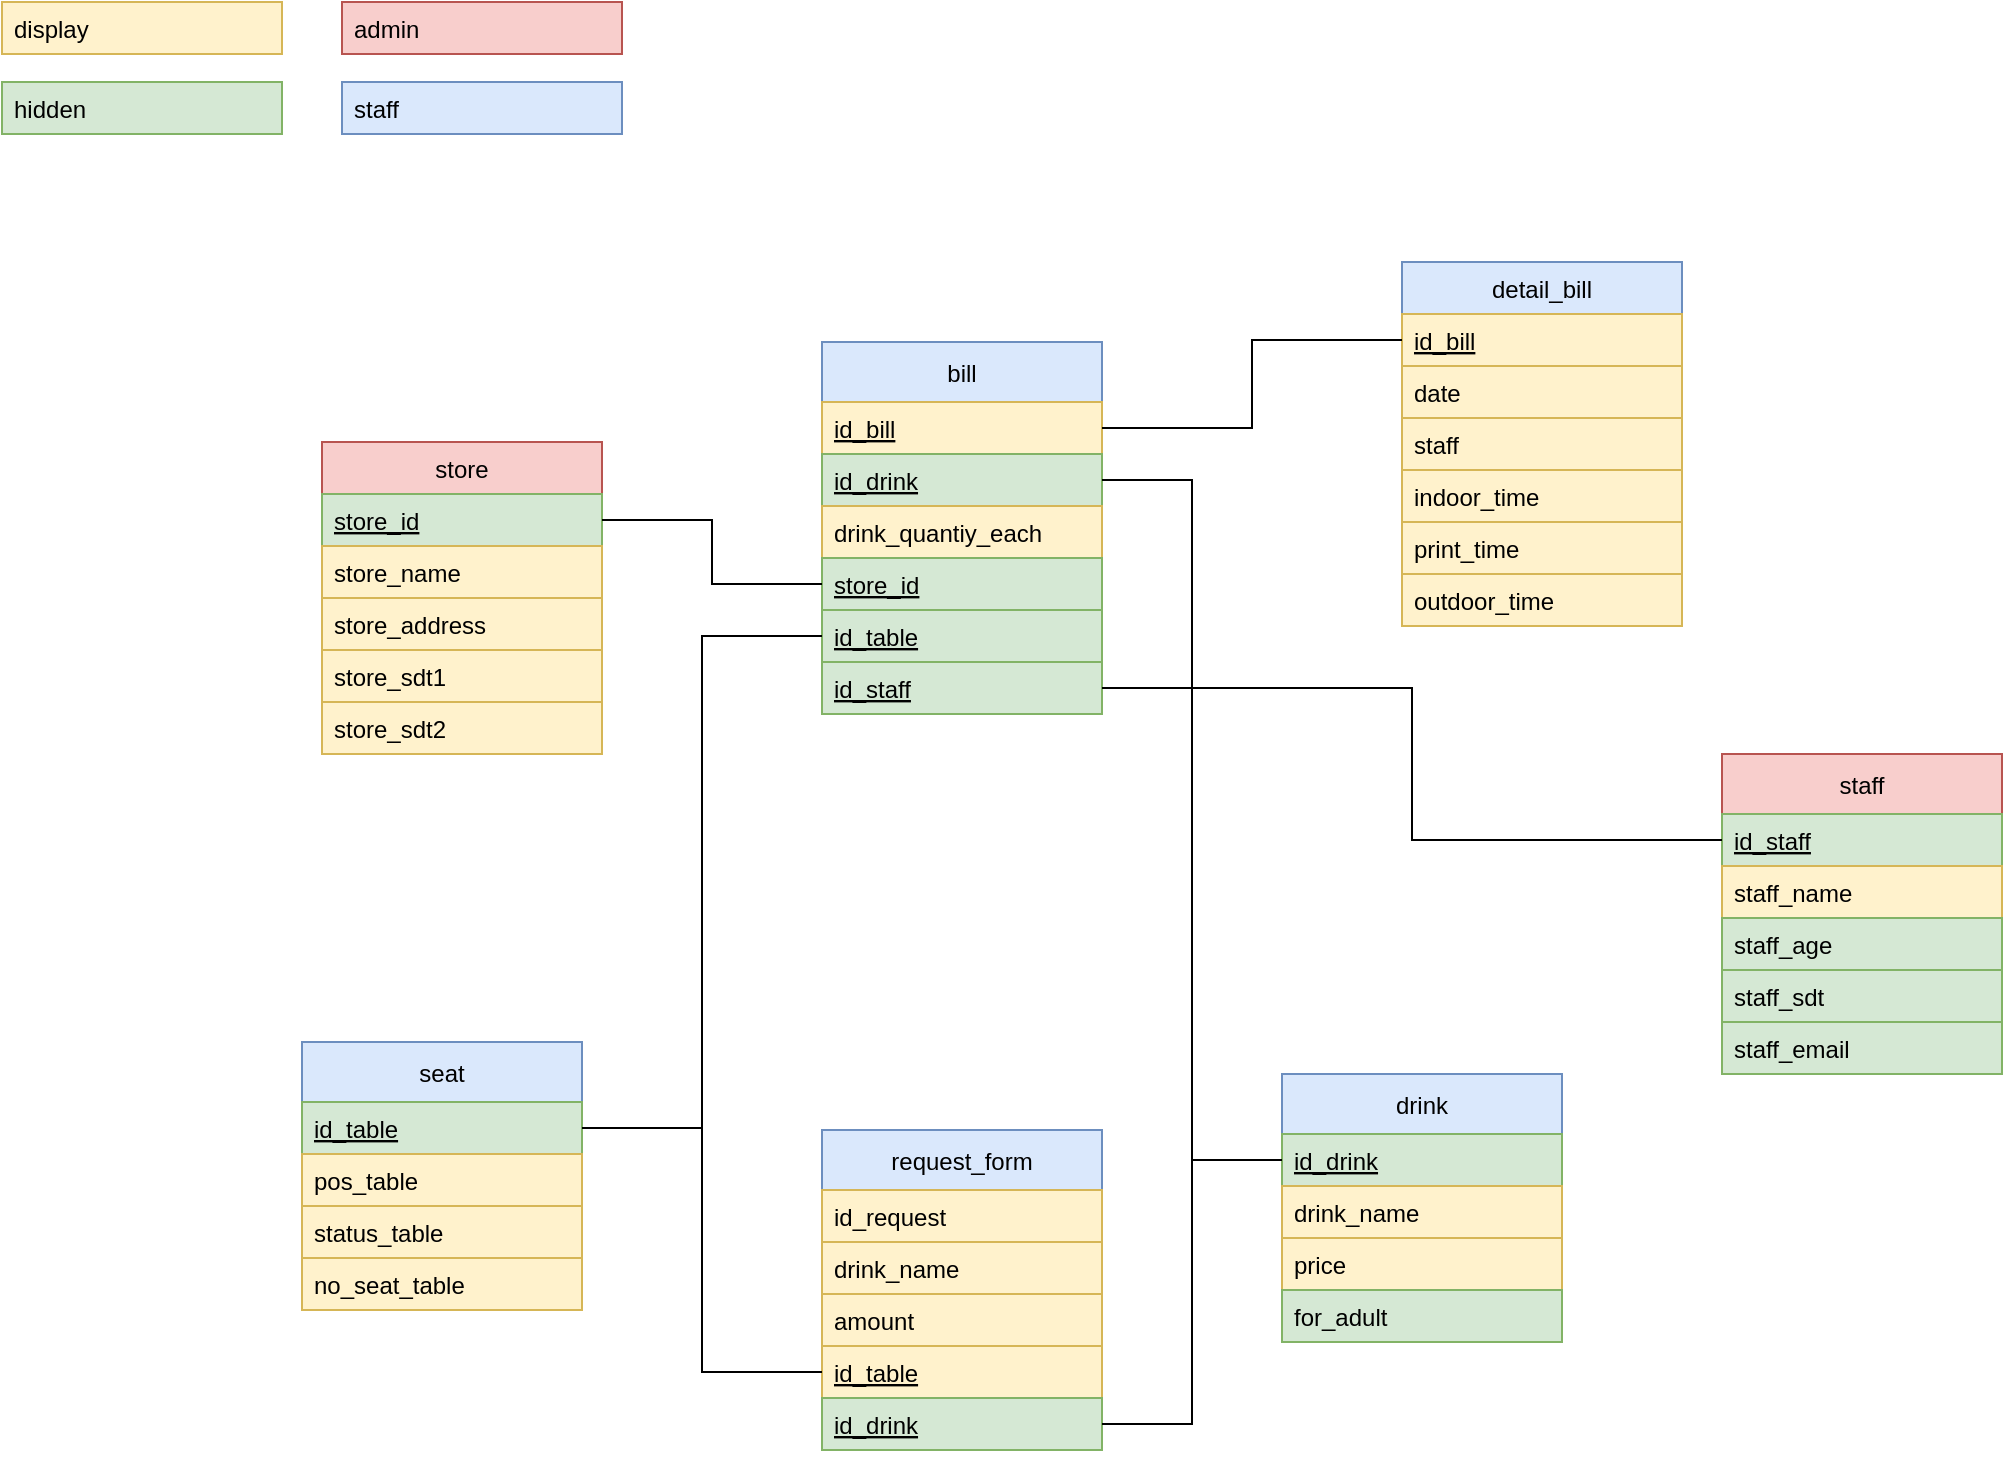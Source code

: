 <mxfile version="13.9.9" type="device"><diagram id="ca53N2-iEdh8eV3fxpXH" name="Page-1"><mxGraphModel dx="1937" dy="1318" grid="1" gridSize="10" guides="1" tooltips="1" connect="1" arrows="1" fold="1" page="1" pageScale="1" pageWidth="1169" pageHeight="827" math="0" shadow="0"><root><mxCell id="0"/><mxCell id="1" parent="0"/><mxCell id="Usl0Y4bVZaGzmT8zEbpA-1" value="store" style="swimlane;fontStyle=0;childLayout=stackLayout;horizontal=1;startSize=26;fillColor=#f8cecc;horizontalStack=0;resizeParent=1;resizeParentMax=0;resizeLast=0;collapsible=1;marginBottom=0;strokeColor=#b85450;" parent="1" vertex="1"><mxGeometry x="100" y="190" width="140" height="156" as="geometry"/></mxCell><mxCell id="Usl0Y4bVZaGzmT8zEbpA-2" value="store_id" style="text;strokeColor=#82b366;fillColor=#d5e8d4;align=left;verticalAlign=top;spacingLeft=4;spacingRight=4;overflow=hidden;rotatable=0;points=[[0,0.5],[1,0.5]];portConstraint=eastwest;fontStyle=4" parent="Usl0Y4bVZaGzmT8zEbpA-1" vertex="1"><mxGeometry y="26" width="140" height="26" as="geometry"/></mxCell><mxCell id="oaGTayshgO-2Ye3UxT4G-15" value="store_name" style="text;strokeColor=#d6b656;fillColor=#fff2cc;align=left;verticalAlign=top;spacingLeft=4;spacingRight=4;overflow=hidden;rotatable=0;points=[[0,0.5],[1,0.5]];portConstraint=eastwest;" parent="Usl0Y4bVZaGzmT8zEbpA-1" vertex="1"><mxGeometry y="52" width="140" height="26" as="geometry"/></mxCell><mxCell id="Usl0Y4bVZaGzmT8zEbpA-3" value="store_address" style="text;strokeColor=#d6b656;fillColor=#fff2cc;align=left;verticalAlign=top;spacingLeft=4;spacingRight=4;overflow=hidden;rotatable=0;points=[[0,0.5],[1,0.5]];portConstraint=eastwest;" parent="Usl0Y4bVZaGzmT8zEbpA-1" vertex="1"><mxGeometry y="78" width="140" height="26" as="geometry"/></mxCell><mxCell id="Usl0Y4bVZaGzmT8zEbpA-4" value="store_sdt1" style="text;strokeColor=#d6b656;fillColor=#fff2cc;align=left;verticalAlign=top;spacingLeft=4;spacingRight=4;overflow=hidden;rotatable=0;points=[[0,0.5],[1,0.5]];portConstraint=eastwest;" parent="Usl0Y4bVZaGzmT8zEbpA-1" vertex="1"><mxGeometry y="104" width="140" height="26" as="geometry"/></mxCell><mxCell id="Usl0Y4bVZaGzmT8zEbpA-5" value="store_sdt2" style="text;strokeColor=#d6b656;fillColor=#fff2cc;align=left;verticalAlign=top;spacingLeft=4;spacingRight=4;overflow=hidden;rotatable=0;points=[[0,0.5],[1,0.5]];portConstraint=eastwest;" parent="Usl0Y4bVZaGzmT8zEbpA-1" vertex="1"><mxGeometry y="130" width="140" height="26" as="geometry"/></mxCell><mxCell id="Usl0Y4bVZaGzmT8zEbpA-6" value="bill" style="swimlane;fontStyle=0;childLayout=stackLayout;horizontal=1;startSize=30;fillColor=#dae8fc;horizontalStack=0;resizeParent=1;resizeParentMax=0;resizeLast=0;collapsible=1;marginBottom=0;strokeColor=#6c8ebf;" parent="1" vertex="1"><mxGeometry x="350" y="140" width="140" height="186" as="geometry"/></mxCell><mxCell id="Usl0Y4bVZaGzmT8zEbpA-7" value="id_bill" style="text;strokeColor=#d6b656;fillColor=#fff2cc;align=left;verticalAlign=top;spacingLeft=4;spacingRight=4;overflow=hidden;rotatable=0;points=[[0,0.5],[1,0.5]];portConstraint=eastwest;fontStyle=4" parent="Usl0Y4bVZaGzmT8zEbpA-6" vertex="1"><mxGeometry y="30" width="140" height="26" as="geometry"/></mxCell><mxCell id="oaGTayshgO-2Ye3UxT4G-13" value="id_drink" style="text;strokeColor=#82b366;fillColor=#d5e8d4;align=left;verticalAlign=top;spacingLeft=4;spacingRight=4;overflow=hidden;rotatable=0;points=[[0,0.5],[1,0.5]];portConstraint=eastwest;fontStyle=4" parent="Usl0Y4bVZaGzmT8zEbpA-6" vertex="1"><mxGeometry y="56" width="140" height="26" as="geometry"/></mxCell><mxCell id="oaGTayshgO-2Ye3UxT4G-16" value="drink_quantiy_each" style="text;align=left;verticalAlign=top;spacingLeft=4;spacingRight=4;overflow=hidden;rotatable=0;points=[[0,0.5],[1,0.5]];portConstraint=eastwest;fillColor=#fff2cc;strokeColor=#d6b656;" parent="Usl0Y4bVZaGzmT8zEbpA-6" vertex="1"><mxGeometry y="82" width="140" height="26" as="geometry"/></mxCell><mxCell id="p2lJ5bVn5SVmkODIpKTn-7" value="store_id" style="text;strokeColor=#82b366;fillColor=#d5e8d4;align=left;verticalAlign=top;spacingLeft=4;spacingRight=4;overflow=hidden;rotatable=0;points=[[0,0.5],[1,0.5]];portConstraint=eastwest;fontStyle=4" vertex="1" parent="Usl0Y4bVZaGzmT8zEbpA-6"><mxGeometry y="108" width="140" height="26" as="geometry"/></mxCell><mxCell id="p2lJ5bVn5SVmkODIpKTn-9" value="id_table" style="text;strokeColor=#82b366;fillColor=#d5e8d4;align=left;verticalAlign=top;spacingLeft=4;spacingRight=4;overflow=hidden;rotatable=0;points=[[0,0.5],[1,0.5]];portConstraint=eastwest;fontStyle=4" vertex="1" parent="Usl0Y4bVZaGzmT8zEbpA-6"><mxGeometry y="134" width="140" height="26" as="geometry"/></mxCell><mxCell id="p2lJ5bVn5SVmkODIpKTn-25" value="id_staff" style="text;strokeColor=#82b366;fillColor=#d5e8d4;align=left;verticalAlign=top;spacingLeft=4;spacingRight=4;overflow=hidden;rotatable=0;points=[[0,0.5],[1,0.5]];portConstraint=eastwest;fontStyle=4" vertex="1" parent="Usl0Y4bVZaGzmT8zEbpA-6"><mxGeometry y="160" width="140" height="26" as="geometry"/></mxCell><mxCell id="Usl0Y4bVZaGzmT8zEbpA-11" value="detail_bill" style="swimlane;fontStyle=0;childLayout=stackLayout;horizontal=1;startSize=26;fillColor=#dae8fc;horizontalStack=0;resizeParent=1;resizeParentMax=0;resizeLast=0;collapsible=1;marginBottom=0;strokeColor=#6c8ebf;" parent="1" vertex="1"><mxGeometry x="640" y="100" width="140" height="182" as="geometry"/></mxCell><mxCell id="Usl0Y4bVZaGzmT8zEbpA-15" value="id_bill" style="text;strokeColor=#d6b656;fillColor=#fff2cc;align=left;verticalAlign=top;spacingLeft=4;spacingRight=4;overflow=hidden;rotatable=0;points=[[0,0.5],[1,0.5]];portConstraint=eastwest;fontStyle=4" parent="Usl0Y4bVZaGzmT8zEbpA-11" vertex="1"><mxGeometry y="26" width="140" height="26" as="geometry"/></mxCell><mxCell id="Usl0Y4bVZaGzmT8zEbpA-12" value="date" style="text;strokeColor=#d6b656;fillColor=#fff2cc;align=left;verticalAlign=top;spacingLeft=4;spacingRight=4;overflow=hidden;rotatable=0;points=[[0,0.5],[1,0.5]];portConstraint=eastwest;" parent="Usl0Y4bVZaGzmT8zEbpA-11" vertex="1"><mxGeometry y="52" width="140" height="26" as="geometry"/></mxCell><mxCell id="Usl0Y4bVZaGzmT8zEbpA-13" value="staff" style="text;strokeColor=#d6b656;fillColor=#fff2cc;align=left;verticalAlign=top;spacingLeft=4;spacingRight=4;overflow=hidden;rotatable=0;points=[[0,0.5],[1,0.5]];portConstraint=eastwest;" parent="Usl0Y4bVZaGzmT8zEbpA-11" vertex="1"><mxGeometry y="78" width="140" height="26" as="geometry"/></mxCell><mxCell id="Usl0Y4bVZaGzmT8zEbpA-14" value="indoor_time" style="text;strokeColor=#d6b656;fillColor=#fff2cc;align=left;verticalAlign=top;spacingLeft=4;spacingRight=4;overflow=hidden;rotatable=0;points=[[0,0.5],[1,0.5]];portConstraint=eastwest;" parent="Usl0Y4bVZaGzmT8zEbpA-11" vertex="1"><mxGeometry y="104" width="140" height="26" as="geometry"/></mxCell><mxCell id="Usl0Y4bVZaGzmT8zEbpA-16" value="print_time" style="text;strokeColor=#d6b656;fillColor=#fff2cc;align=left;verticalAlign=top;spacingLeft=4;spacingRight=4;overflow=hidden;rotatable=0;points=[[0,0.5],[1,0.5]];portConstraint=eastwest;" parent="Usl0Y4bVZaGzmT8zEbpA-11" vertex="1"><mxGeometry y="130" width="140" height="26" as="geometry"/></mxCell><mxCell id="Usl0Y4bVZaGzmT8zEbpA-17" value="outdoor_time" style="text;strokeColor=#d6b656;fillColor=#fff2cc;align=left;verticalAlign=top;spacingLeft=4;spacingRight=4;overflow=hidden;rotatable=0;points=[[0,0.5],[1,0.5]];portConstraint=eastwest;" parent="Usl0Y4bVZaGzmT8zEbpA-11" vertex="1"><mxGeometry y="156" width="140" height="26" as="geometry"/></mxCell><mxCell id="oaGTayshgO-2Ye3UxT4G-1" value="seat" style="swimlane;fontStyle=0;childLayout=stackLayout;horizontal=1;startSize=30;fillColor=#dae8fc;horizontalStack=0;resizeParent=1;resizeParentMax=0;resizeLast=0;collapsible=1;marginBottom=0;strokeColor=#6c8ebf;" parent="1" vertex="1"><mxGeometry x="90" y="490" width="140" height="134" as="geometry"/></mxCell><mxCell id="oaGTayshgO-2Ye3UxT4G-2" value="id_table" style="text;strokeColor=#82b366;fillColor=#d5e8d4;align=left;verticalAlign=top;spacingLeft=4;spacingRight=4;overflow=hidden;rotatable=0;points=[[0,0.5],[1,0.5]];portConstraint=eastwest;fontStyle=4" parent="oaGTayshgO-2Ye3UxT4G-1" vertex="1"><mxGeometry y="30" width="140" height="26" as="geometry"/></mxCell><mxCell id="oaGTayshgO-2Ye3UxT4G-3" value="pos_table" style="text;strokeColor=#d6b656;fillColor=#fff2cc;align=left;verticalAlign=top;spacingLeft=4;spacingRight=4;overflow=hidden;rotatable=0;points=[[0,0.5],[1,0.5]];portConstraint=eastwest;" parent="oaGTayshgO-2Ye3UxT4G-1" vertex="1"><mxGeometry y="56" width="140" height="26" as="geometry"/></mxCell><mxCell id="oaGTayshgO-2Ye3UxT4G-4" value="status_table" style="text;strokeColor=#d6b656;fillColor=#fff2cc;align=left;verticalAlign=top;spacingLeft=4;spacingRight=4;overflow=hidden;rotatable=0;points=[[0,0.5],[1,0.5]];portConstraint=eastwest;" parent="oaGTayshgO-2Ye3UxT4G-1" vertex="1"><mxGeometry y="82" width="140" height="26" as="geometry"/></mxCell><mxCell id="oaGTayshgO-2Ye3UxT4G-5" value="no_seat_table" style="text;strokeColor=#d6b656;fillColor=#fff2cc;align=left;verticalAlign=top;spacingLeft=4;spacingRight=4;overflow=hidden;rotatable=0;points=[[0,0.5],[1,0.5]];portConstraint=eastwest;" parent="oaGTayshgO-2Ye3UxT4G-1" vertex="1"><mxGeometry y="108" width="140" height="26" as="geometry"/></mxCell><mxCell id="oaGTayshgO-2Ye3UxT4G-6" value="drink" style="swimlane;fontStyle=0;childLayout=stackLayout;horizontal=1;startSize=30;fillColor=#dae8fc;horizontalStack=0;resizeParent=1;resizeParentMax=0;resizeLast=0;collapsible=1;marginBottom=0;strokeColor=#6c8ebf;" parent="1" vertex="1"><mxGeometry x="580" y="506" width="140" height="134" as="geometry"/></mxCell><mxCell id="oaGTayshgO-2Ye3UxT4G-7" value="id_drink" style="text;strokeColor=#82b366;fillColor=#d5e8d4;align=left;verticalAlign=top;spacingLeft=4;spacingRight=4;overflow=hidden;rotatable=0;points=[[0,0.5],[1,0.5]];portConstraint=eastwest;fontStyle=4" parent="oaGTayshgO-2Ye3UxT4G-6" vertex="1"><mxGeometry y="30" width="140" height="26" as="geometry"/></mxCell><mxCell id="oaGTayshgO-2Ye3UxT4G-8" value="drink_name" style="text;strokeColor=#d6b656;fillColor=#fff2cc;align=left;verticalAlign=top;spacingLeft=4;spacingRight=4;overflow=hidden;rotatable=0;points=[[0,0.5],[1,0.5]];portConstraint=eastwest;" parent="oaGTayshgO-2Ye3UxT4G-6" vertex="1"><mxGeometry y="56" width="140" height="26" as="geometry"/></mxCell><mxCell id="oaGTayshgO-2Ye3UxT4G-9" value="price" style="text;strokeColor=#d6b656;fillColor=#fff2cc;align=left;verticalAlign=top;spacingLeft=4;spacingRight=4;overflow=hidden;rotatable=0;points=[[0,0.5],[1,0.5]];portConstraint=eastwest;" parent="oaGTayshgO-2Ye3UxT4G-6" vertex="1"><mxGeometry y="82" width="140" height="26" as="geometry"/></mxCell><mxCell id="oaGTayshgO-2Ye3UxT4G-10" value="for_adult" style="text;strokeColor=#82b366;fillColor=#d5e8d4;align=left;verticalAlign=top;spacingLeft=4;spacingRight=4;overflow=hidden;rotatable=0;points=[[0,0.5],[1,0.5]];portConstraint=eastwest;" parent="oaGTayshgO-2Ye3UxT4G-6" vertex="1"><mxGeometry y="108" width="140" height="26" as="geometry"/></mxCell><mxCell id="oaGTayshgO-2Ye3UxT4G-18" style="edgeStyle=orthogonalEdgeStyle;rounded=0;orthogonalLoop=1;jettySize=auto;html=1;endArrow=none;endFill=0;" parent="1" source="oaGTayshgO-2Ye3UxT4G-13" target="oaGTayshgO-2Ye3UxT4G-7" edge="1"><mxGeometry relative="1" as="geometry"/></mxCell><mxCell id="p2lJ5bVn5SVmkODIpKTn-1" value="display" style="text;strokeColor=#d6b656;fillColor=#fff2cc;align=left;verticalAlign=top;spacingLeft=4;spacingRight=4;overflow=hidden;rotatable=0;points=[[0,0.5],[1,0.5]];portConstraint=eastwest;" vertex="1" parent="1"><mxGeometry x="-60" y="-30" width="140" height="26" as="geometry"/></mxCell><mxCell id="p2lJ5bVn5SVmkODIpKTn-2" value="hidden" style="text;strokeColor=#82b366;fillColor=#d5e8d4;align=left;verticalAlign=top;spacingLeft=4;spacingRight=4;overflow=hidden;rotatable=0;points=[[0,0.5],[1,0.5]];portConstraint=eastwest;" vertex="1" parent="1"><mxGeometry x="-60" y="10" width="140" height="26" as="geometry"/></mxCell><mxCell id="p2lJ5bVn5SVmkODIpKTn-4" value="admin" style="text;strokeColor=#b85450;fillColor=#f8cecc;align=left;verticalAlign=top;spacingLeft=4;spacingRight=4;overflow=hidden;rotatable=0;points=[[0,0.5],[1,0.5]];portConstraint=eastwest;" vertex="1" parent="1"><mxGeometry x="110" y="-30" width="140" height="26" as="geometry"/></mxCell><mxCell id="p2lJ5bVn5SVmkODIpKTn-5" value="staff" style="text;strokeColor=#6c8ebf;fillColor=#dae8fc;align=left;verticalAlign=top;spacingLeft=4;spacingRight=4;overflow=hidden;rotatable=0;points=[[0,0.5],[1,0.5]];portConstraint=eastwest;" vertex="1" parent="1"><mxGeometry x="110" y="10" width="140" height="26" as="geometry"/></mxCell><mxCell id="p2lJ5bVn5SVmkODIpKTn-6" style="edgeStyle=orthogonalEdgeStyle;rounded=0;orthogonalLoop=1;jettySize=auto;html=1;endArrow=none;endFill=0;" edge="1" parent="1" source="Usl0Y4bVZaGzmT8zEbpA-7" target="Usl0Y4bVZaGzmT8zEbpA-15"><mxGeometry relative="1" as="geometry"/></mxCell><mxCell id="p2lJ5bVn5SVmkODIpKTn-8" style="edgeStyle=orthogonalEdgeStyle;rounded=0;orthogonalLoop=1;jettySize=auto;html=1;endArrow=none;endFill=0;" edge="1" parent="1" source="p2lJ5bVn5SVmkODIpKTn-7" target="Usl0Y4bVZaGzmT8zEbpA-2"><mxGeometry relative="1" as="geometry"/></mxCell><mxCell id="p2lJ5bVn5SVmkODIpKTn-10" style="edgeStyle=orthogonalEdgeStyle;rounded=0;orthogonalLoop=1;jettySize=auto;html=1;endArrow=none;endFill=0;" edge="1" parent="1" source="p2lJ5bVn5SVmkODIpKTn-9" target="oaGTayshgO-2Ye3UxT4G-2"><mxGeometry relative="1" as="geometry"/></mxCell><mxCell id="p2lJ5bVn5SVmkODIpKTn-11" value="request_form" style="swimlane;fontStyle=0;childLayout=stackLayout;horizontal=1;startSize=30;fillColor=#dae8fc;horizontalStack=0;resizeParent=1;resizeParentMax=0;resizeLast=0;collapsible=1;marginBottom=0;strokeColor=#6c8ebf;" vertex="1" parent="1"><mxGeometry x="350" y="534" width="140" height="160" as="geometry"/></mxCell><mxCell id="p2lJ5bVn5SVmkODIpKTn-12" value="id_request" style="text;strokeColor=#d6b656;fillColor=#fff2cc;align=left;verticalAlign=top;spacingLeft=4;spacingRight=4;overflow=hidden;rotatable=0;points=[[0,0.5],[1,0.5]];portConstraint=eastwest;" vertex="1" parent="p2lJ5bVn5SVmkODIpKTn-11"><mxGeometry y="30" width="140" height="26" as="geometry"/></mxCell><mxCell id="p2lJ5bVn5SVmkODIpKTn-13" value="drink_name" style="text;strokeColor=#d6b656;fillColor=#fff2cc;align=left;verticalAlign=top;spacingLeft=4;spacingRight=4;overflow=hidden;rotatable=0;points=[[0,0.5],[1,0.5]];portConstraint=eastwest;" vertex="1" parent="p2lJ5bVn5SVmkODIpKTn-11"><mxGeometry y="56" width="140" height="26" as="geometry"/></mxCell><mxCell id="p2lJ5bVn5SVmkODIpKTn-14" value="amount" style="text;strokeColor=#d6b656;fillColor=#fff2cc;align=left;verticalAlign=top;spacingLeft=4;spacingRight=4;overflow=hidden;rotatable=0;points=[[0,0.5],[1,0.5]];portConstraint=eastwest;" vertex="1" parent="p2lJ5bVn5SVmkODIpKTn-11"><mxGeometry y="82" width="140" height="26" as="geometry"/></mxCell><mxCell id="p2lJ5bVn5SVmkODIpKTn-15" value="id_table" style="text;strokeColor=#d6b656;fillColor=#fff2cc;align=left;verticalAlign=top;spacingLeft=4;spacingRight=4;overflow=hidden;rotatable=0;points=[[0,0.5],[1,0.5]];portConstraint=eastwest;fontStyle=4" vertex="1" parent="p2lJ5bVn5SVmkODIpKTn-11"><mxGeometry y="108" width="140" height="26" as="geometry"/></mxCell><mxCell id="p2lJ5bVn5SVmkODIpKTn-17" value="id_drink" style="text;strokeColor=#82b366;fillColor=#d5e8d4;align=left;verticalAlign=top;spacingLeft=4;spacingRight=4;overflow=hidden;rotatable=0;points=[[0,0.5],[1,0.5]];portConstraint=eastwest;fontStyle=4" vertex="1" parent="p2lJ5bVn5SVmkODIpKTn-11"><mxGeometry y="134" width="140" height="26" as="geometry"/></mxCell><mxCell id="p2lJ5bVn5SVmkODIpKTn-16" style="edgeStyle=orthogonalEdgeStyle;rounded=0;orthogonalLoop=1;jettySize=auto;html=1;endArrow=none;endFill=0;" edge="1" parent="1" source="p2lJ5bVn5SVmkODIpKTn-15" target="oaGTayshgO-2Ye3UxT4G-2"><mxGeometry relative="1" as="geometry"/></mxCell><mxCell id="p2lJ5bVn5SVmkODIpKTn-18" style="edgeStyle=orthogonalEdgeStyle;rounded=0;orthogonalLoop=1;jettySize=auto;html=1;endArrow=none;endFill=0;" edge="1" parent="1" source="p2lJ5bVn5SVmkODIpKTn-17" target="oaGTayshgO-2Ye3UxT4G-7"><mxGeometry relative="1" as="geometry"/></mxCell><mxCell id="p2lJ5bVn5SVmkODIpKTn-19" value="staff" style="swimlane;fontStyle=0;childLayout=stackLayout;horizontal=1;startSize=30;fillColor=#f8cecc;horizontalStack=0;resizeParent=1;resizeParentMax=0;resizeLast=0;collapsible=1;marginBottom=0;strokeColor=#b85450;" vertex="1" parent="1"><mxGeometry x="800" y="346" width="140" height="160" as="geometry"/></mxCell><mxCell id="p2lJ5bVn5SVmkODIpKTn-20" value="id_staff" style="text;strokeColor=#82b366;fillColor=#d5e8d4;align=left;verticalAlign=top;spacingLeft=4;spacingRight=4;overflow=hidden;rotatable=0;points=[[0,0.5],[1,0.5]];portConstraint=eastwest;fontStyle=4" vertex="1" parent="p2lJ5bVn5SVmkODIpKTn-19"><mxGeometry y="30" width="140" height="26" as="geometry"/></mxCell><mxCell id="p2lJ5bVn5SVmkODIpKTn-21" value="staff_name" style="text;strokeColor=#d6b656;fillColor=#fff2cc;align=left;verticalAlign=top;spacingLeft=4;spacingRight=4;overflow=hidden;rotatable=0;points=[[0,0.5],[1,0.5]];portConstraint=eastwest;" vertex="1" parent="p2lJ5bVn5SVmkODIpKTn-19"><mxGeometry y="56" width="140" height="26" as="geometry"/></mxCell><mxCell id="p2lJ5bVn5SVmkODIpKTn-22" value="staff_age" style="text;strokeColor=#82b366;fillColor=#d5e8d4;align=left;verticalAlign=top;spacingLeft=4;spacingRight=4;overflow=hidden;rotatable=0;points=[[0,0.5],[1,0.5]];portConstraint=eastwest;" vertex="1" parent="p2lJ5bVn5SVmkODIpKTn-19"><mxGeometry y="82" width="140" height="26" as="geometry"/></mxCell><mxCell id="p2lJ5bVn5SVmkODIpKTn-23" value="staff_sdt" style="text;strokeColor=#82b366;fillColor=#d5e8d4;align=left;verticalAlign=top;spacingLeft=4;spacingRight=4;overflow=hidden;rotatable=0;points=[[0,0.5],[1,0.5]];portConstraint=eastwest;" vertex="1" parent="p2lJ5bVn5SVmkODIpKTn-19"><mxGeometry y="108" width="140" height="26" as="geometry"/></mxCell><mxCell id="p2lJ5bVn5SVmkODIpKTn-24" value="staff_email" style="text;strokeColor=#82b366;fillColor=#d5e8d4;align=left;verticalAlign=top;spacingLeft=4;spacingRight=4;overflow=hidden;rotatable=0;points=[[0,0.5],[1,0.5]];portConstraint=eastwest;" vertex="1" parent="p2lJ5bVn5SVmkODIpKTn-19"><mxGeometry y="134" width="140" height="26" as="geometry"/></mxCell><mxCell id="p2lJ5bVn5SVmkODIpKTn-26" style="edgeStyle=orthogonalEdgeStyle;rounded=0;orthogonalLoop=1;jettySize=auto;html=1;endArrow=none;endFill=0;" edge="1" parent="1" source="p2lJ5bVn5SVmkODIpKTn-25" target="p2lJ5bVn5SVmkODIpKTn-20"><mxGeometry relative="1" as="geometry"/></mxCell></root></mxGraphModel></diagram></mxfile>